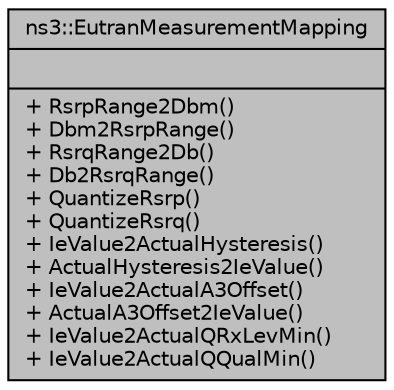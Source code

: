digraph "ns3::EutranMeasurementMapping"
{
  edge [fontname="Helvetica",fontsize="10",labelfontname="Helvetica",labelfontsize="10"];
  node [fontname="Helvetica",fontsize="10",shape=record];
  Node1 [label="{ns3::EutranMeasurementMapping\n||+ RsrpRange2Dbm()\l+ Dbm2RsrpRange()\l+ RsrqRange2Db()\l+ Db2RsrqRange()\l+ QuantizeRsrp()\l+ QuantizeRsrq()\l+ IeValue2ActualHysteresis()\l+ ActualHysteresis2IeValue()\l+ IeValue2ActualA3Offset()\l+ ActualA3Offset2IeValue()\l+ IeValue2ActualQRxLevMin()\l+ IeValue2ActualQQualMin()\l}",height=0.2,width=0.4,color="black", fillcolor="grey75", style="filled", fontcolor="black"];
}
